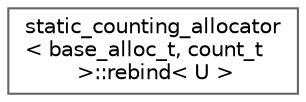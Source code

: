 digraph "类继承关系图"
{
 // LATEX_PDF_SIZE
  bgcolor="transparent";
  edge [fontname=Helvetica,fontsize=10,labelfontname=Helvetica,labelfontsize=10];
  node [fontname=Helvetica,fontsize=10,shape=box,height=0.2,width=0.4];
  rankdir="LR";
  Node0 [id="Node000000",label="static_counting_allocator\l\< base_alloc_t, count_t\l \>::rebind\< U \>",height=0.2,width=0.4,color="grey40", fillcolor="white", style="filled",URL="$structstatic__counting__allocator_1_1rebind.html",tooltip=" "];
}
